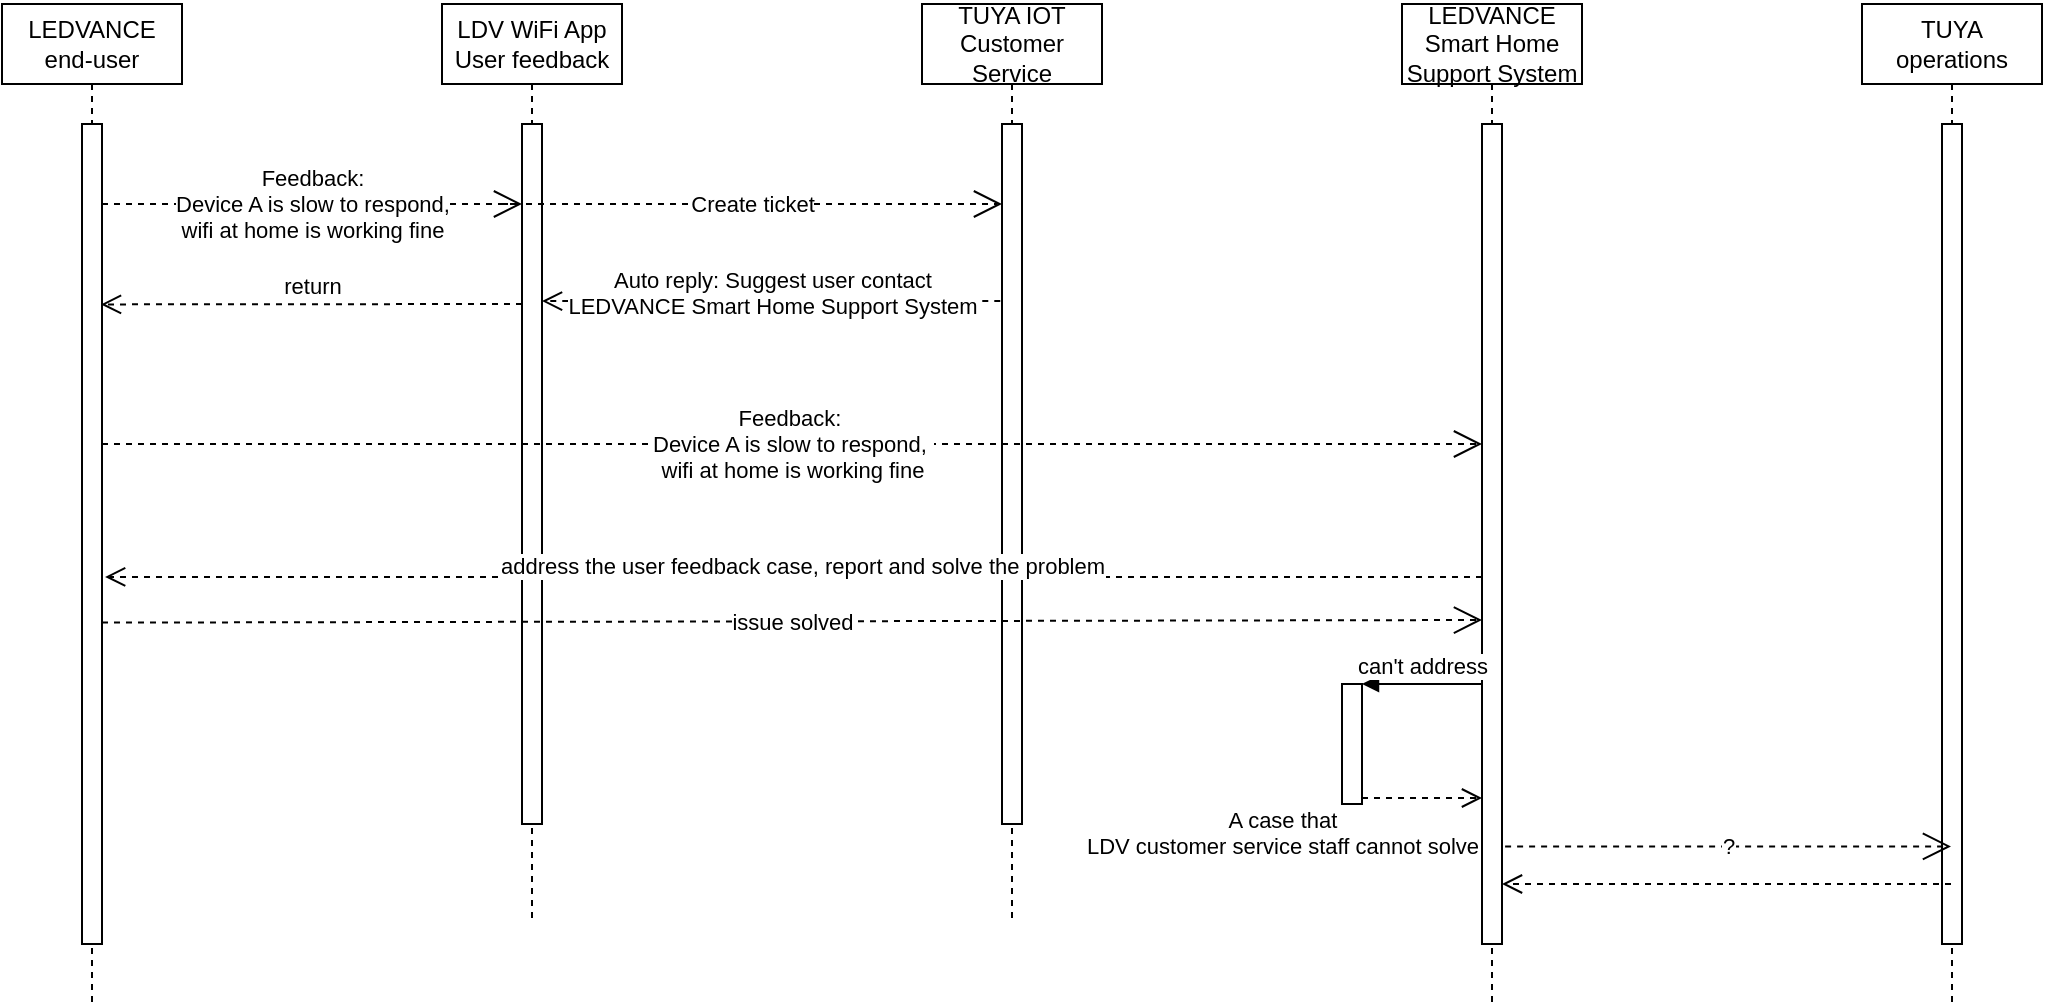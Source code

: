 <mxfile version="14.7.6" type="github"><diagram id="jQy9G8wzMWDkjUT-Aoqu" name="Page-1"><mxGraphModel dx="895" dy="530" grid="1" gridSize="10" guides="1" tooltips="1" connect="1" arrows="1" fold="1" page="1" pageScale="1" pageWidth="1100" pageHeight="850" math="0" shadow="0"><root><mxCell id="0"/><mxCell id="1" parent="0"/><mxCell id="4SjAMLVyrO35BHAmwz-z-3" value="LEDVANCE&lt;br&gt;end-user" style="shape=umlLifeline;perimeter=lifelinePerimeter;whiteSpace=wrap;html=1;container=1;collapsible=0;recursiveResize=0;outlineConnect=0;" parent="1" vertex="1"><mxGeometry x="40" y="150" width="90" height="500" as="geometry"/></mxCell><mxCell id="4SjAMLVyrO35BHAmwz-z-5" value="" style="html=1;points=[];perimeter=orthogonalPerimeter;" parent="4SjAMLVyrO35BHAmwz-z-3" vertex="1"><mxGeometry x="40" y="60" width="10" height="410" as="geometry"/></mxCell><mxCell id="4SjAMLVyrO35BHAmwz-z-9" value="LDV WiFi App&lt;br&gt;User feedback" style="shape=umlLifeline;perimeter=lifelinePerimeter;whiteSpace=wrap;html=1;container=1;collapsible=0;recursiveResize=0;outlineConnect=0;" parent="1" vertex="1"><mxGeometry x="260" y="150" width="90" height="460" as="geometry"/></mxCell><mxCell id="4SjAMLVyrO35BHAmwz-z-10" value="" style="html=1;points=[];perimeter=orthogonalPerimeter;" parent="4SjAMLVyrO35BHAmwz-z-9" vertex="1"><mxGeometry x="40" y="60" width="10" height="350" as="geometry"/></mxCell><mxCell id="4SjAMLVyrO35BHAmwz-z-11" value="TUYA IOT Customer Service" style="shape=umlLifeline;perimeter=lifelinePerimeter;whiteSpace=wrap;html=1;container=1;collapsible=0;recursiveResize=0;outlineConnect=0;" parent="1" vertex="1"><mxGeometry x="500" y="150" width="90" height="460" as="geometry"/></mxCell><mxCell id="4SjAMLVyrO35BHAmwz-z-12" value="" style="html=1;points=[];perimeter=orthogonalPerimeter;" parent="4SjAMLVyrO35BHAmwz-z-11" vertex="1"><mxGeometry x="40" y="60" width="10" height="350" as="geometry"/></mxCell><mxCell id="4SjAMLVyrO35BHAmwz-z-13" value="LEDVANCE Smart Home Support System" style="shape=umlLifeline;perimeter=lifelinePerimeter;whiteSpace=wrap;html=1;container=1;collapsible=0;recursiveResize=0;outlineConnect=0;" parent="1" vertex="1"><mxGeometry x="740" y="150" width="90" height="500" as="geometry"/></mxCell><mxCell id="4SjAMLVyrO35BHAmwz-z-14" value="" style="html=1;points=[];perimeter=orthogonalPerimeter;" parent="4SjAMLVyrO35BHAmwz-z-13" vertex="1"><mxGeometry x="40" y="60" width="10" height="410" as="geometry"/></mxCell><mxCell id="4SjAMLVyrO35BHAmwz-z-24" value="Feedback: &lt;br&gt;Device A is slow to respond, &lt;br&gt;wifi at home is working fine" style="endArrow=open;endSize=12;dashed=1;html=1;" parent="1" target="4SjAMLVyrO35BHAmwz-z-10" edge="1"><mxGeometry width="160" relative="1" as="geometry"><mxPoint x="90" y="250" as="sourcePoint"/><mxPoint x="250" y="250" as="targetPoint"/></mxGeometry></mxCell><mxCell id="4SjAMLVyrO35BHAmwz-z-25" value="Create ticket" style="endArrow=open;endSize=12;dashed=1;html=1;" parent="1" target="4SjAMLVyrO35BHAmwz-z-12" edge="1"><mxGeometry width="160" relative="1" as="geometry"><mxPoint x="290" y="250" as="sourcePoint"/><mxPoint x="480" y="250" as="targetPoint"/><Array as="points"><mxPoint x="360" y="250"/></Array></mxGeometry></mxCell><mxCell id="4SjAMLVyrO35BHAmwz-z-26" value="Auto reply: Suggest user contact &lt;br&gt;LEDVANCE Smart Home Support System" style="html=1;verticalAlign=bottom;endArrow=open;dashed=1;endSize=8;exitX=-0.086;exitY=0.253;exitDx=0;exitDy=0;exitPerimeter=0;" parent="1" source="4SjAMLVyrO35BHAmwz-z-12" target="4SjAMLVyrO35BHAmwz-z-10" edge="1"><mxGeometry y="11" relative="1" as="geometry"><mxPoint x="530" y="299" as="sourcePoint"/><mxPoint x="314" y="299" as="targetPoint"/><Array as="points"/><mxPoint as="offset"/></mxGeometry></mxCell><mxCell id="4SjAMLVyrO35BHAmwz-z-27" value="TUYA operations" style="shape=umlLifeline;perimeter=lifelinePerimeter;whiteSpace=wrap;html=1;container=1;collapsible=0;recursiveResize=0;outlineConnect=0;" parent="1" vertex="1"><mxGeometry x="970" y="150" width="90" height="500" as="geometry"/></mxCell><mxCell id="4SjAMLVyrO35BHAmwz-z-28" value="" style="html=1;points=[];perimeter=orthogonalPerimeter;" parent="4SjAMLVyrO35BHAmwz-z-27" vertex="1"><mxGeometry x="40" y="60" width="10" height="410" as="geometry"/></mxCell><mxCell id="4SjAMLVyrO35BHAmwz-z-29" value="return" style="html=1;verticalAlign=bottom;endArrow=open;dashed=1;endSize=8;entryX=0.948;entryY=0.22;entryDx=0;entryDy=0;entryPerimeter=0;" parent="1" target="4SjAMLVyrO35BHAmwz-z-5" edge="1"><mxGeometry relative="1" as="geometry"><mxPoint x="300" y="300" as="sourcePoint"/><mxPoint x="220" y="300" as="targetPoint"/></mxGeometry></mxCell><mxCell id="4SjAMLVyrO35BHAmwz-z-30" value="Feedback:&amp;nbsp;&lt;br&gt;Device A is slow to respond,&amp;nbsp;&lt;br&gt;wifi at home is working fine" style="endArrow=open;endSize=12;dashed=1;html=1;" parent="1" edge="1"><mxGeometry width="160" relative="1" as="geometry"><mxPoint x="90" y="370" as="sourcePoint"/><mxPoint x="780" y="370" as="targetPoint"/><Array as="points"><mxPoint x="270" y="370"/></Array></mxGeometry></mxCell><mxCell id="4SjAMLVyrO35BHAmwz-z-31" value="address the user feedback case, report&amp;nbsp;and solve the problem" style="html=1;verticalAlign=bottom;endArrow=open;dashed=1;endSize=8;entryX=1.155;entryY=0.647;entryDx=0;entryDy=0;entryPerimeter=0;" parent="1" edge="1"><mxGeometry x="-0.012" y="4" relative="1" as="geometry"><mxPoint x="780" y="436.45" as="sourcePoint"/><mxPoint x="91.55" y="436.45" as="targetPoint"/><Array as="points"/><mxPoint as="offset"/></mxGeometry></mxCell><mxCell id="4SjAMLVyrO35BHAmwz-z-32" value="" style="html=1;points=[];perimeter=orthogonalPerimeter;" parent="1" vertex="1"><mxGeometry x="710" y="490" width="10" height="60" as="geometry"/></mxCell><mxCell id="4SjAMLVyrO35BHAmwz-z-33" value="can't address" style="html=1;verticalAlign=bottom;endArrow=block;entryX=1;entryY=0;" parent="1" target="4SjAMLVyrO35BHAmwz-z-32" edge="1"><mxGeometry relative="1" as="geometry"><mxPoint x="780" y="490" as="sourcePoint"/></mxGeometry></mxCell><mxCell id="4SjAMLVyrO35BHAmwz-z-34" value="A case that &lt;br&gt;LDV customer service staff cannot solve" style="html=1;verticalAlign=bottom;endArrow=open;dashed=1;endSize=8;exitX=1;exitY=0.95;" parent="1" source="4SjAMLVyrO35BHAmwz-z-32" edge="1"><mxGeometry x="-1" y="-52" relative="1" as="geometry"><mxPoint x="780" y="547" as="targetPoint"/><mxPoint x="-40" y="-19" as="offset"/></mxGeometry></mxCell><mxCell id="4SjAMLVyrO35BHAmwz-z-35" value="?" style="endArrow=open;endSize=12;dashed=1;html=1;exitX=1.155;exitY=0.881;exitDx=0;exitDy=0;exitPerimeter=0;" parent="1" source="4SjAMLVyrO35BHAmwz-z-14" target="4SjAMLVyrO35BHAmwz-z-27" edge="1"><mxGeometry width="160" relative="1" as="geometry"><mxPoint x="800" y="560" as="sourcePoint"/><mxPoint x="960" y="560" as="targetPoint"/></mxGeometry></mxCell><mxCell id="4SjAMLVyrO35BHAmwz-z-38" value="" style="html=1;verticalAlign=bottom;endArrow=open;dashed=1;endSize=8;" parent="1" source="4SjAMLVyrO35BHAmwz-z-27" edge="1"><mxGeometry relative="1" as="geometry"><mxPoint x="870" y="590" as="sourcePoint"/><mxPoint x="790" y="590" as="targetPoint"/></mxGeometry></mxCell><mxCell id="4SjAMLVyrO35BHAmwz-z-39" value="issue solved" style="endArrow=open;endSize=12;dashed=1;html=1;" parent="1" edge="1"><mxGeometry width="160" relative="1" as="geometry"><mxPoint x="90" y="459.31" as="sourcePoint"/><mxPoint x="780" y="458" as="targetPoint"/></mxGeometry></mxCell></root></mxGraphModel></diagram></mxfile>